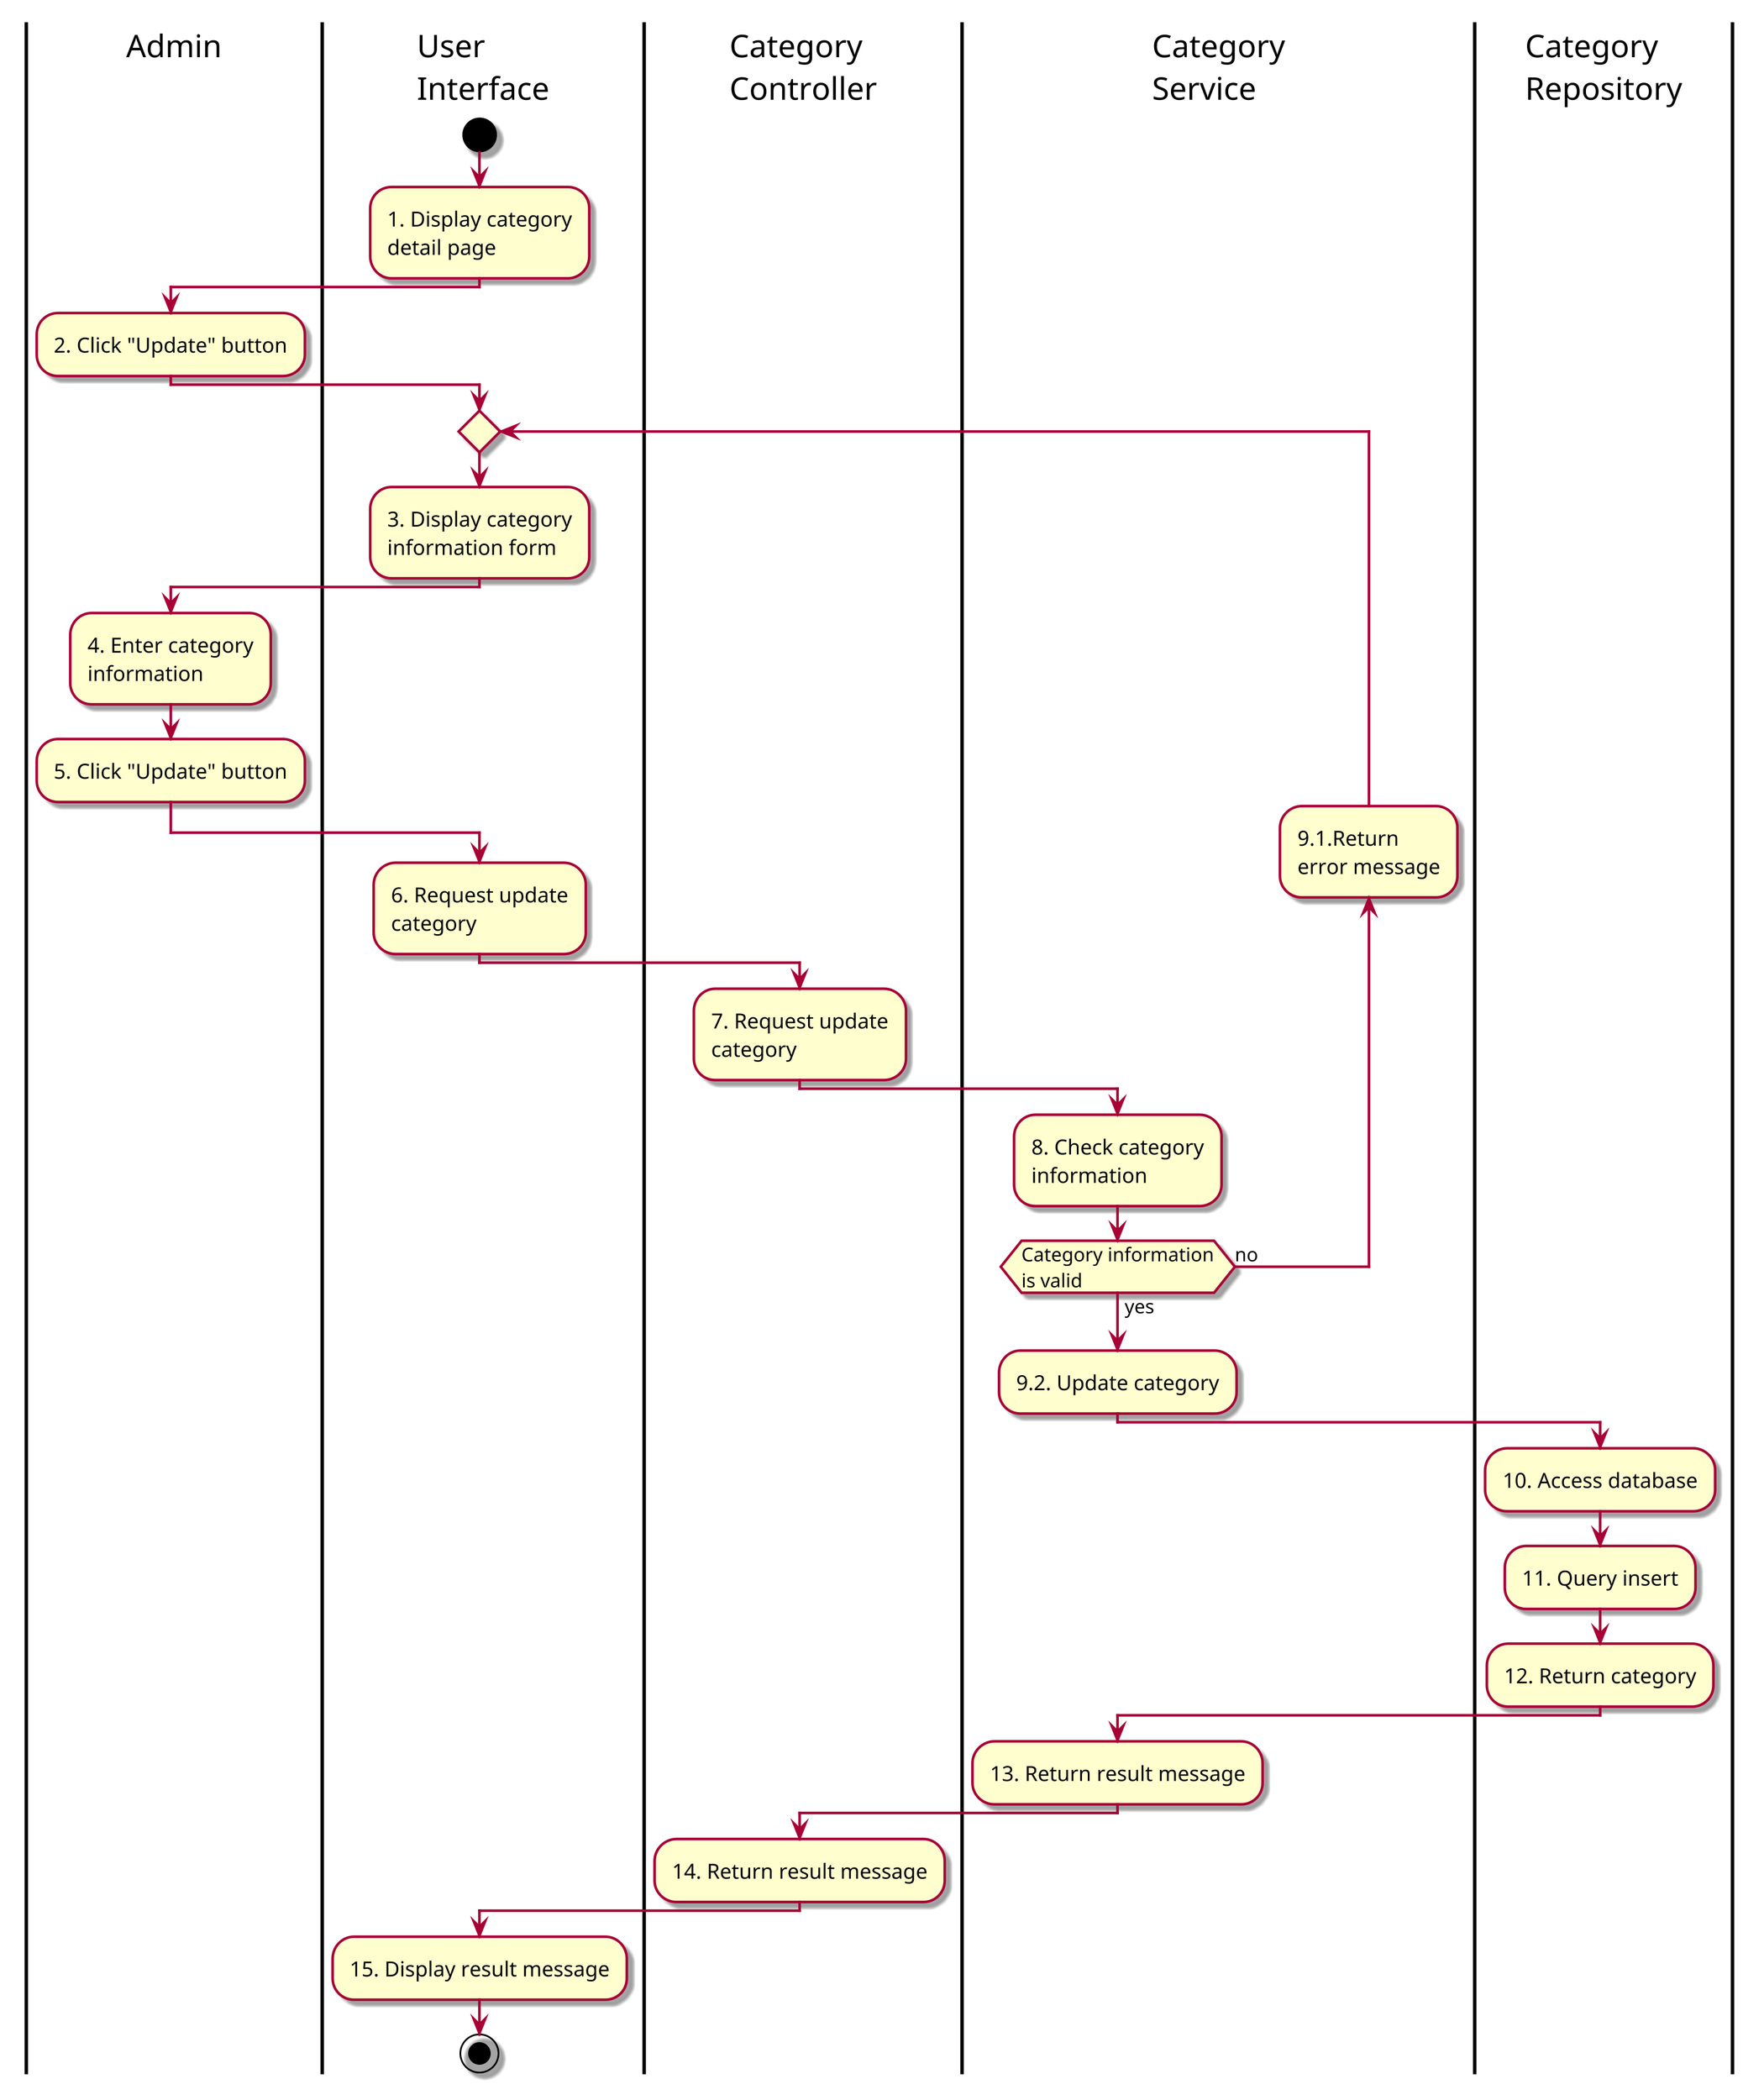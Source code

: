 @startuml ActCreateCategory

skin rose
scale 3

|Admin|
|User\nInterface|
|Category\nController|
|Category\nService|
|Category\nRepository|
|User\nInterface|
start
:1. Display category\ndetail page;
|Admin|
:2. Click "Update" button;
|User\nInterface|
repeat
:3. Display category\ninformation form;
|Admin|
:4. Enter category\ninformation;
:5. Click "Update" button;
|User\nInterface|
:6. Request update\ncategory;
|Category\nController|
:7. Request update\ncategory;
|Category\nService|
:8. Check category\ninformation;
backward :9.1.Return\nerror message;
repeat while(Category information\nis valid) is(no) not(yes)
:9.2. Update category;
|Category\nRepository|
:10. Access database;
:11. Query insert;
:12. Return category;
|Category\nService|
:13. Return result message;
|Category\nController|
:14. Return result message;
|User\nInterface|
:15. Display result message;
stop

@enduml